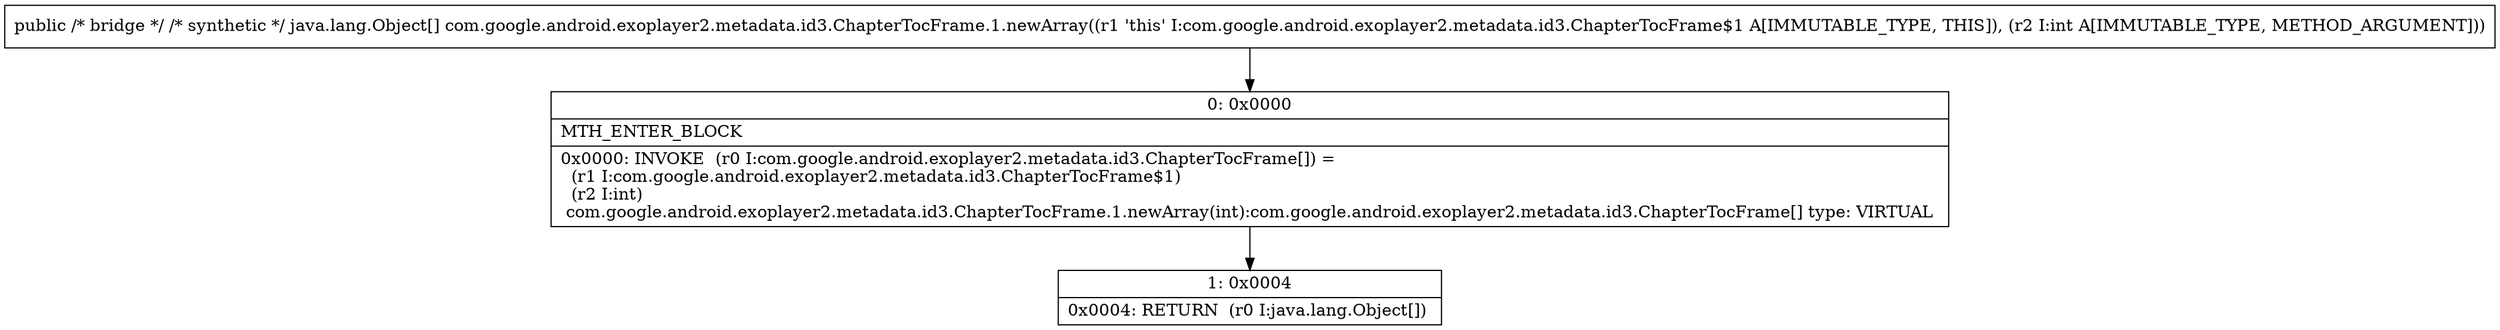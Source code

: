 digraph "CFG forcom.google.android.exoplayer2.metadata.id3.ChapterTocFrame.1.newArray(I)[Ljava\/lang\/Object;" {
Node_0 [shape=record,label="{0\:\ 0x0000|MTH_ENTER_BLOCK\l|0x0000: INVOKE  (r0 I:com.google.android.exoplayer2.metadata.id3.ChapterTocFrame[]) = \l  (r1 I:com.google.android.exoplayer2.metadata.id3.ChapterTocFrame$1)\l  (r2 I:int)\l com.google.android.exoplayer2.metadata.id3.ChapterTocFrame.1.newArray(int):com.google.android.exoplayer2.metadata.id3.ChapterTocFrame[] type: VIRTUAL \l}"];
Node_1 [shape=record,label="{1\:\ 0x0004|0x0004: RETURN  (r0 I:java.lang.Object[]) \l}"];
MethodNode[shape=record,label="{public \/* bridge *\/ \/* synthetic *\/ java.lang.Object[] com.google.android.exoplayer2.metadata.id3.ChapterTocFrame.1.newArray((r1 'this' I:com.google.android.exoplayer2.metadata.id3.ChapterTocFrame$1 A[IMMUTABLE_TYPE, THIS]), (r2 I:int A[IMMUTABLE_TYPE, METHOD_ARGUMENT])) }"];
MethodNode -> Node_0;
Node_0 -> Node_1;
}

